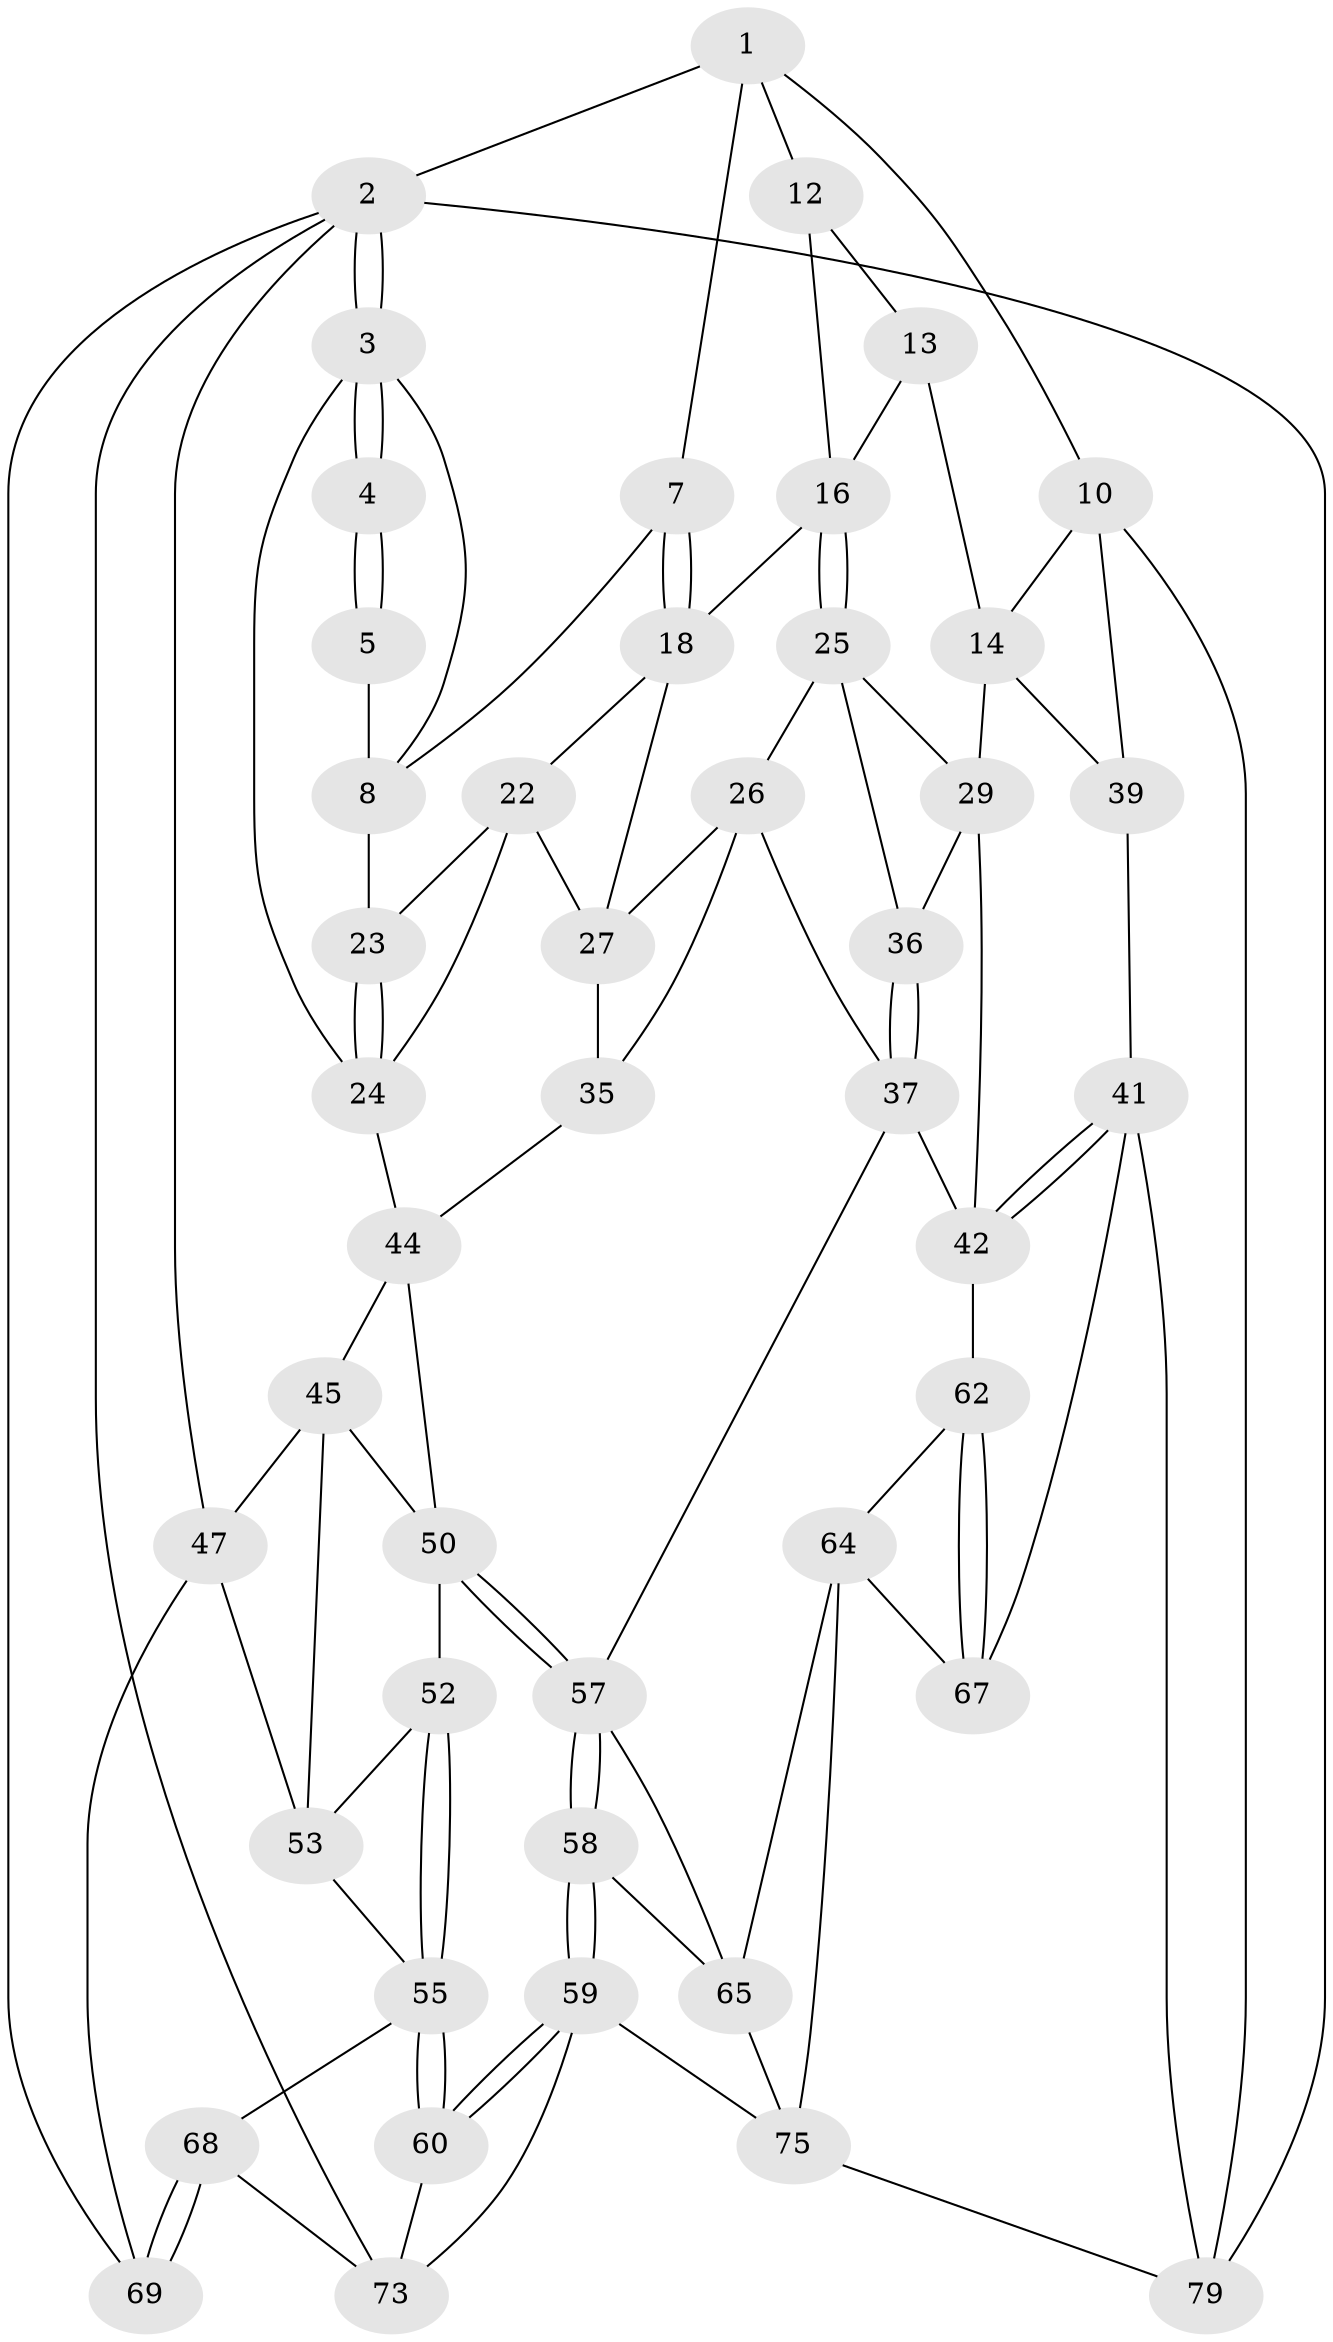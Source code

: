 // Generated by graph-tools (version 1.1) at 2025/52/02/27/25 19:52:38]
// undirected, 46 vertices, 100 edges
graph export_dot {
graph [start="1"]
  node [color=gray90,style=filled];
  1 [pos="+0.22298090721553449+0",super="+6"];
  2 [pos="+0+0.34920902546418203",super="+70"];
  3 [pos="+0+0.3396099115442905",super="+20"];
  4 [pos="+0.04613649502145184+0.15724071085369873"];
  5 [pos="+0.1615503560984833+0",super="+9"];
  7 [pos="+0.3858446504195731+0.1320073183438575"];
  8 [pos="+0.31516474270895634+0.18065630165938926",super="+19"];
  10 [pos="+0.7870573656214961+0",super="+11"];
  12 [pos="+0.5123671926760287+0"];
  13 [pos="+0.6424396029278655+0",super="+15"];
  14 [pos="+0.9039582805584881+0.27727954900328466",super="+28"];
  16 [pos="+0.6476090681857496+0.2949158567606761",super="+17"];
  18 [pos="+0.4652827870990989+0.2875825003471559",super="+21"];
  22 [pos="+0.37725521987422284+0.3535239204619539",super="+32"];
  23 [pos="+0.31103853364298994+0.2721810324346735"];
  24 [pos="+0.26386469448956335+0.45613738205753923",super="+33"];
  25 [pos="+0.6457912678284256+0.32318375761856627",super="+30"];
  26 [pos="+0.5286776627711279+0.37624931867543543",super="+34"];
  27 [pos="+0.4764643215073409+0.3349619470791675",super="+31"];
  29 [pos="+0.901287299523481+0.35335532508322803",super="+40"];
  35 [pos="+0.519575997522549+0.5940252503494716"];
  36 [pos="+0.6671638840455413+0.4631555563858108"];
  37 [pos="+0.5792969677258408+0.5936780804587896",super="+38"];
  39 [pos="+1+0.3421642161183254"];
  41 [pos="+1+0.7286499545393315",super="+66"];
  42 [pos="+0.8390232915192806+0.6789890352933936",super="+43"];
  44 [pos="+0.2523257879741527+0.5581951383537362",super="+49"];
  45 [pos="+0.224307899206327+0.5892221407935893",super="+46"];
  47 [pos="+0+0.598866444872743",super="+48"];
  50 [pos="+0.32251662438475626+0.704846173337533",super="+51"];
  52 [pos="+0.2552856906505417+0.7158710822943684"];
  53 [pos="+0.1716184357425516+0.6664713372123005",super="+54"];
  55 [pos="+0.19879201940572835+0.8434225908516948",super="+56"];
  57 [pos="+0.3687202075536794+0.8727416441412735",super="+61"];
  58 [pos="+0.36449383013006986+0.8842536598289009"];
  59 [pos="+0.3049296094888434+0.9494088071901354",super="+78"];
  60 [pos="+0.2655124050273827+0.919747571909058"];
  62 [pos="+0.7612482053709053+0.8045369731554205",super="+63"];
  64 [pos="+0.7138080185209901+0.8330569034875632",super="+72"];
  65 [pos="+0.5967913755395434+0.8443344675576658",super="+74"];
  67 [pos="+1+1",super="+71"];
  68 [pos="+0.086924515380738+0.8453579754288537"];
  69 [pos="+0+0.7445364183748406"];
  73 [pos="+0.08487707185295555+0.9466599518888735",super="+76"];
  75 [pos="+0.6158871377468883+1",super="+77"];
  79 [pos="+1+1"];
  1 -- 2;
  1 -- 10;
  1 -- 12;
  1 -- 7;
  2 -- 3;
  2 -- 3;
  2 -- 47;
  2 -- 73;
  2 -- 69;
  2 -- 79;
  3 -- 4;
  3 -- 4;
  3 -- 24;
  3 -- 8;
  4 -- 5 [weight=2];
  4 -- 5;
  5 -- 8;
  7 -- 8;
  7 -- 18;
  7 -- 18;
  8 -- 23;
  10 -- 14;
  10 -- 39;
  10 -- 79;
  12 -- 13;
  12 -- 16;
  13 -- 16;
  13 -- 14;
  14 -- 29;
  14 -- 39;
  16 -- 25;
  16 -- 25;
  16 -- 18;
  18 -- 27;
  18 -- 22;
  22 -- 23;
  22 -- 27;
  22 -- 24;
  23 -- 24;
  23 -- 24;
  24 -- 44;
  25 -- 26;
  25 -- 36;
  25 -- 29;
  26 -- 27;
  26 -- 35;
  26 -- 37;
  27 -- 35;
  29 -- 42;
  29 -- 36;
  35 -- 44;
  36 -- 37;
  36 -- 37;
  37 -- 57;
  37 -- 42;
  39 -- 41;
  41 -- 42;
  41 -- 42;
  41 -- 67;
  41 -- 79;
  42 -- 62;
  44 -- 45;
  44 -- 50;
  45 -- 50;
  45 -- 53;
  45 -- 47;
  47 -- 69;
  47 -- 53;
  50 -- 57;
  50 -- 57;
  50 -- 52;
  52 -- 53;
  52 -- 55;
  52 -- 55;
  53 -- 55;
  55 -- 60;
  55 -- 60;
  55 -- 68;
  57 -- 58;
  57 -- 58;
  57 -- 65;
  58 -- 59;
  58 -- 59;
  58 -- 65;
  59 -- 60;
  59 -- 60;
  59 -- 73;
  59 -- 75;
  60 -- 73;
  62 -- 67 [weight=2];
  62 -- 67;
  62 -- 64;
  64 -- 65;
  64 -- 75;
  64 -- 67;
  65 -- 75;
  68 -- 69;
  68 -- 69;
  68 -- 73;
  75 -- 79;
}
